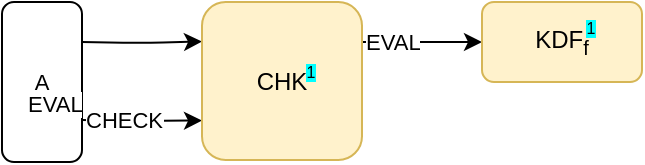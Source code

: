 <mxfile version="12.7.4" type="device"><diagram id="xJSIGuNxlJO1YPHD9Vcm" name="Page-1"><mxGraphModel dx="596" dy="427" grid="1" gridSize="10" guides="1" tooltips="1" connect="1" arrows="1" fold="1" page="1" pageScale="1" pageWidth="1654" pageHeight="1169" math="0" shadow="0"><root><mxCell id="0"/><mxCell id="1" parent="0"/><mxCell id="4HKKvNOfzjFkndzJGPI1-3" value="EVAL" style="edgeStyle=orthogonalEdgeStyle;rounded=1;orthogonalLoop=1;jettySize=auto;html=1;entryX=0;entryY=0.5;entryDx=0;entryDy=0;align=left;" edge="1" parent="1" target="zPIuAUTArbj21rFynpwa-103"><mxGeometry x="-0.667" y="-10" relative="1" as="geometry"><mxPoint x="240" y="180" as="sourcePoint"/><Array as="points"><mxPoint x="250" y="180"/><mxPoint x="250" y="180"/></Array><mxPoint x="-10" y="-10" as="offset"/></mxGeometry></mxCell><mxCell id="zPIuAUTArbj21rFynpwa-102" value="&lt;font color=&quot;#000000&quot;&gt;A&lt;/font&gt;" style="rounded=1;whiteSpace=wrap;html=1;labelBackgroundColor=none;fontSize=11;fontColor=#3333FF;" parent="1" vertex="1"><mxGeometry x="60" y="160" width="40" height="80" as="geometry"/></mxCell><mxCell id="zPIuAUTArbj21rFynpwa-110" value="&lt;font color=&quot;#000000&quot;&gt;EVAL&lt;/font&gt;" style="edgeStyle=orthogonalEdgeStyle;rounded=1;orthogonalLoop=1;jettySize=auto;html=1;entryX=0;entryY=0.25;entryDx=0;entryDy=0;strokeColor=#000000;fontSize=11;fontColor=#3333FF;align=left;" parent="1" target="4HKKvNOfzjFkndzJGPI1-1" edge="1"><mxGeometry x="0.003" y="30" relative="1" as="geometry"><mxPoint x="100" y="180" as="sourcePoint"/><mxPoint x="-30" y="30" as="offset"/></mxGeometry></mxCell><mxCell id="zPIuAUTArbj21rFynpwa-103" value="KDF&lt;sub&gt;f&lt;/sub&gt;" style="rounded=1;whiteSpace=wrap;html=1;fillColor=#fff2cc;strokeColor=#d6b656;" parent="1" vertex="1"><mxGeometry x="300" y="160" width="80" height="40" as="geometry"/></mxCell><mxCell id="vCYKrViYTbe_JkMEA-nA-15" value="&lt;font style=&quot;background-color: rgb(0 , 255 , 255) ; font-size: 8px&quot;&gt;1&lt;/font&gt;" style="text;html=1;align=center;verticalAlign=middle;resizable=0;points=[];;autosize=1;" parent="1" vertex="1"><mxGeometry x="344" y="162" width="20" height="20" as="geometry"/></mxCell><mxCell id="4HKKvNOfzjFkndzJGPI1-4" value="CHECK" style="edgeStyle=orthogonalEdgeStyle;rounded=1;orthogonalLoop=1;jettySize=auto;html=1;exitX=0;exitY=0.5;exitDx=0;exitDy=0;entryX=0;entryY=0.75;entryDx=0;entryDy=0;align=left;" edge="1" parent="1" target="4HKKvNOfzjFkndzJGPI1-1"><mxGeometry x="-1" relative="1" as="geometry"><mxPoint x="100" y="219" as="sourcePoint"/><mxPoint as="offset"/></mxGeometry></mxCell><mxCell id="4HKKvNOfzjFkndzJGPI1-1" value="CHK" style="rounded=1;whiteSpace=wrap;html=1;fillColor=#fff2cc;strokeColor=#d6b656;" vertex="1" parent="1"><mxGeometry x="160" y="160" width="80" height="79" as="geometry"/></mxCell><mxCell id="4HKKvNOfzjFkndzJGPI1-2" value="&lt;font style=&quot;background-color: rgb(0 , 255 , 255) ; font-size: 8px&quot;&gt;1&lt;/font&gt;" style="text;html=1;align=center;verticalAlign=middle;resizable=0;points=[];;autosize=1;" vertex="1" parent="1"><mxGeometry x="204" y="184" width="20" height="20" as="geometry"/></mxCell></root></mxGraphModel></diagram></mxfile>